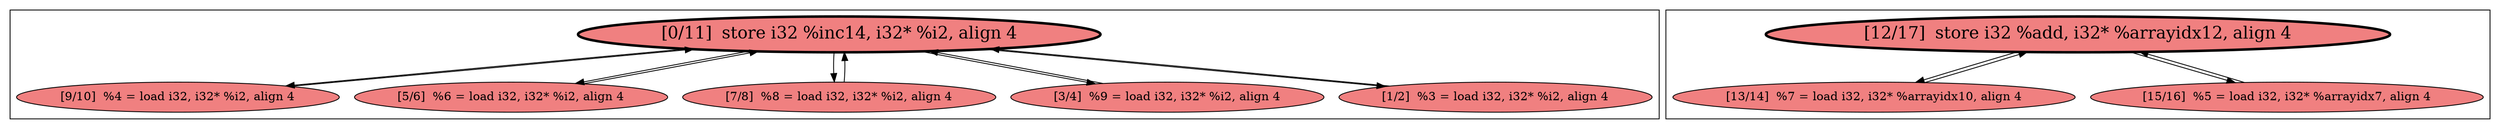 
digraph G {



node127->node123 [ ]
node125->node127 [ ]
node127->node124 [ ]
node130->node131 [ ]
node131->node130 [ ]
node127->node125 [ ]
node123->node127 [ ]
node124->node127 [ ]
node130->node129 [ ]
node127->node126 [ ]
node129->node130 [ ]
node128->node127 [ ]
node127->node128 [ ]
node126->node127 [ ]


subgraph cluster1 {


node129 [fillcolor=lightcoral,label="[15/16]  %5 = load i32, i32* %arrayidx7, align 4",shape=ellipse,style=filled ]
node131 [fillcolor=lightcoral,label="[13/14]  %7 = load i32, i32* %arrayidx10, align 4",shape=ellipse,style=filled ]
node130 [penwidth=3.0,fontsize=20,fillcolor=lightcoral,label="[12/17]  store i32 %add, i32* %arrayidx12, align 4",shape=ellipse,style=filled ]



}

subgraph cluster0 {


node128 [fillcolor=lightcoral,label="[1/2]  %3 = load i32, i32* %i2, align 4",shape=ellipse,style=filled ]
node126 [fillcolor=lightcoral,label="[3/4]  %9 = load i32, i32* %i2, align 4",shape=ellipse,style=filled ]
node127 [penwidth=3.0,fontsize=20,fillcolor=lightcoral,label="[0/11]  store i32 %inc14, i32* %i2, align 4",shape=ellipse,style=filled ]
node123 [fillcolor=lightcoral,label="[9/10]  %4 = load i32, i32* %i2, align 4",shape=ellipse,style=filled ]
node125 [fillcolor=lightcoral,label="[5/6]  %6 = load i32, i32* %i2, align 4",shape=ellipse,style=filled ]
node124 [fillcolor=lightcoral,label="[7/8]  %8 = load i32, i32* %i2, align 4",shape=ellipse,style=filled ]



}

}
